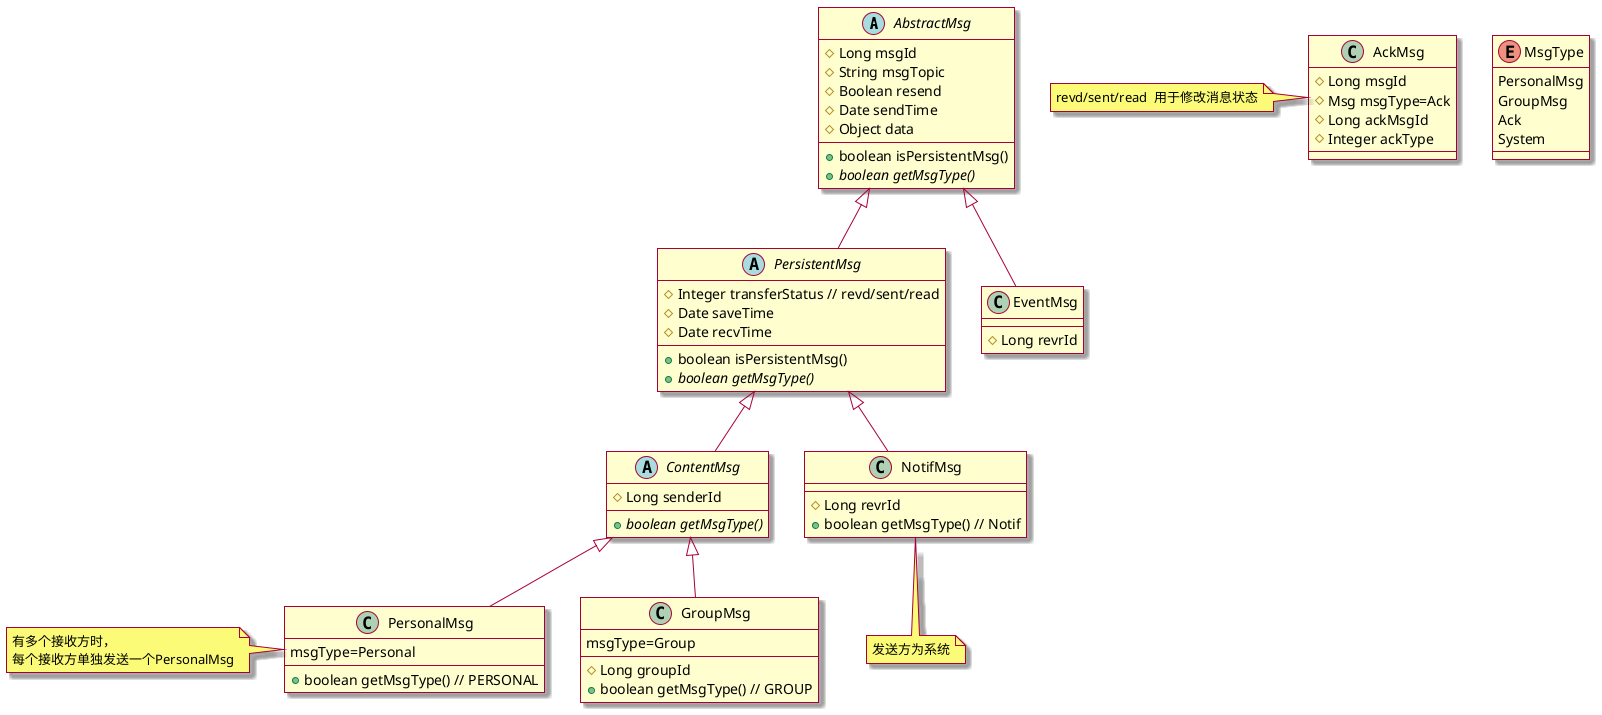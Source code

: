 @startuml
skin rose
'https://plantuml.com/class-diagram

abstract class AbstractMsg {
    # Long msgId
    # String msgTopic
    # Boolean resend
    # Date sendTime
    # Object data
    + boolean isPersistentMsg()
    + {abstract} boolean getMsgType()
}

abstract class PersistentMsg extends AbstractMsg {

    # Integer transferStatus // revd/sent/read
    # Date saveTime
    # Date recvTime
    + boolean isPersistentMsg()
    + {abstract} boolean getMsgType()
}

abstract class ContentMsg extends PersistentMsg {
    # Long senderId
    + {abstract} boolean getMsgType()
}

class PersonalMsg extends ContentMsg {
    msgType=Personal
    ---
    + boolean getMsgType() // PERSONAL
}

note left of PersonalMsg: 有多个接收方时，\n每个接收方单独发送一个PersonalMsg

class GroupMsg extends ContentMsg {
    msgType=Group
    ---
    # Long groupId
    + boolean getMsgType() // GROUP
}

class AckMsg {
    # Long msgId
    # Msg msgType=Ack
    # Long ackMsgId
    # Integer ackType
}

note left of AckMsg {
    revd/sent/read  用于修改消息状态
}

class NotifMsg extends PersistentMsg {
    ---
    # Long revrId
    + boolean getMsgType() // Notif
}
note bottom of NotifMsg: 发送方为系统

class EventMsg extends AbstractMsg {
    ---
    # Long revrId
}

enum MsgType {
    PersonalMsg
    GroupMsg
    Ack
    System
}
@enduml